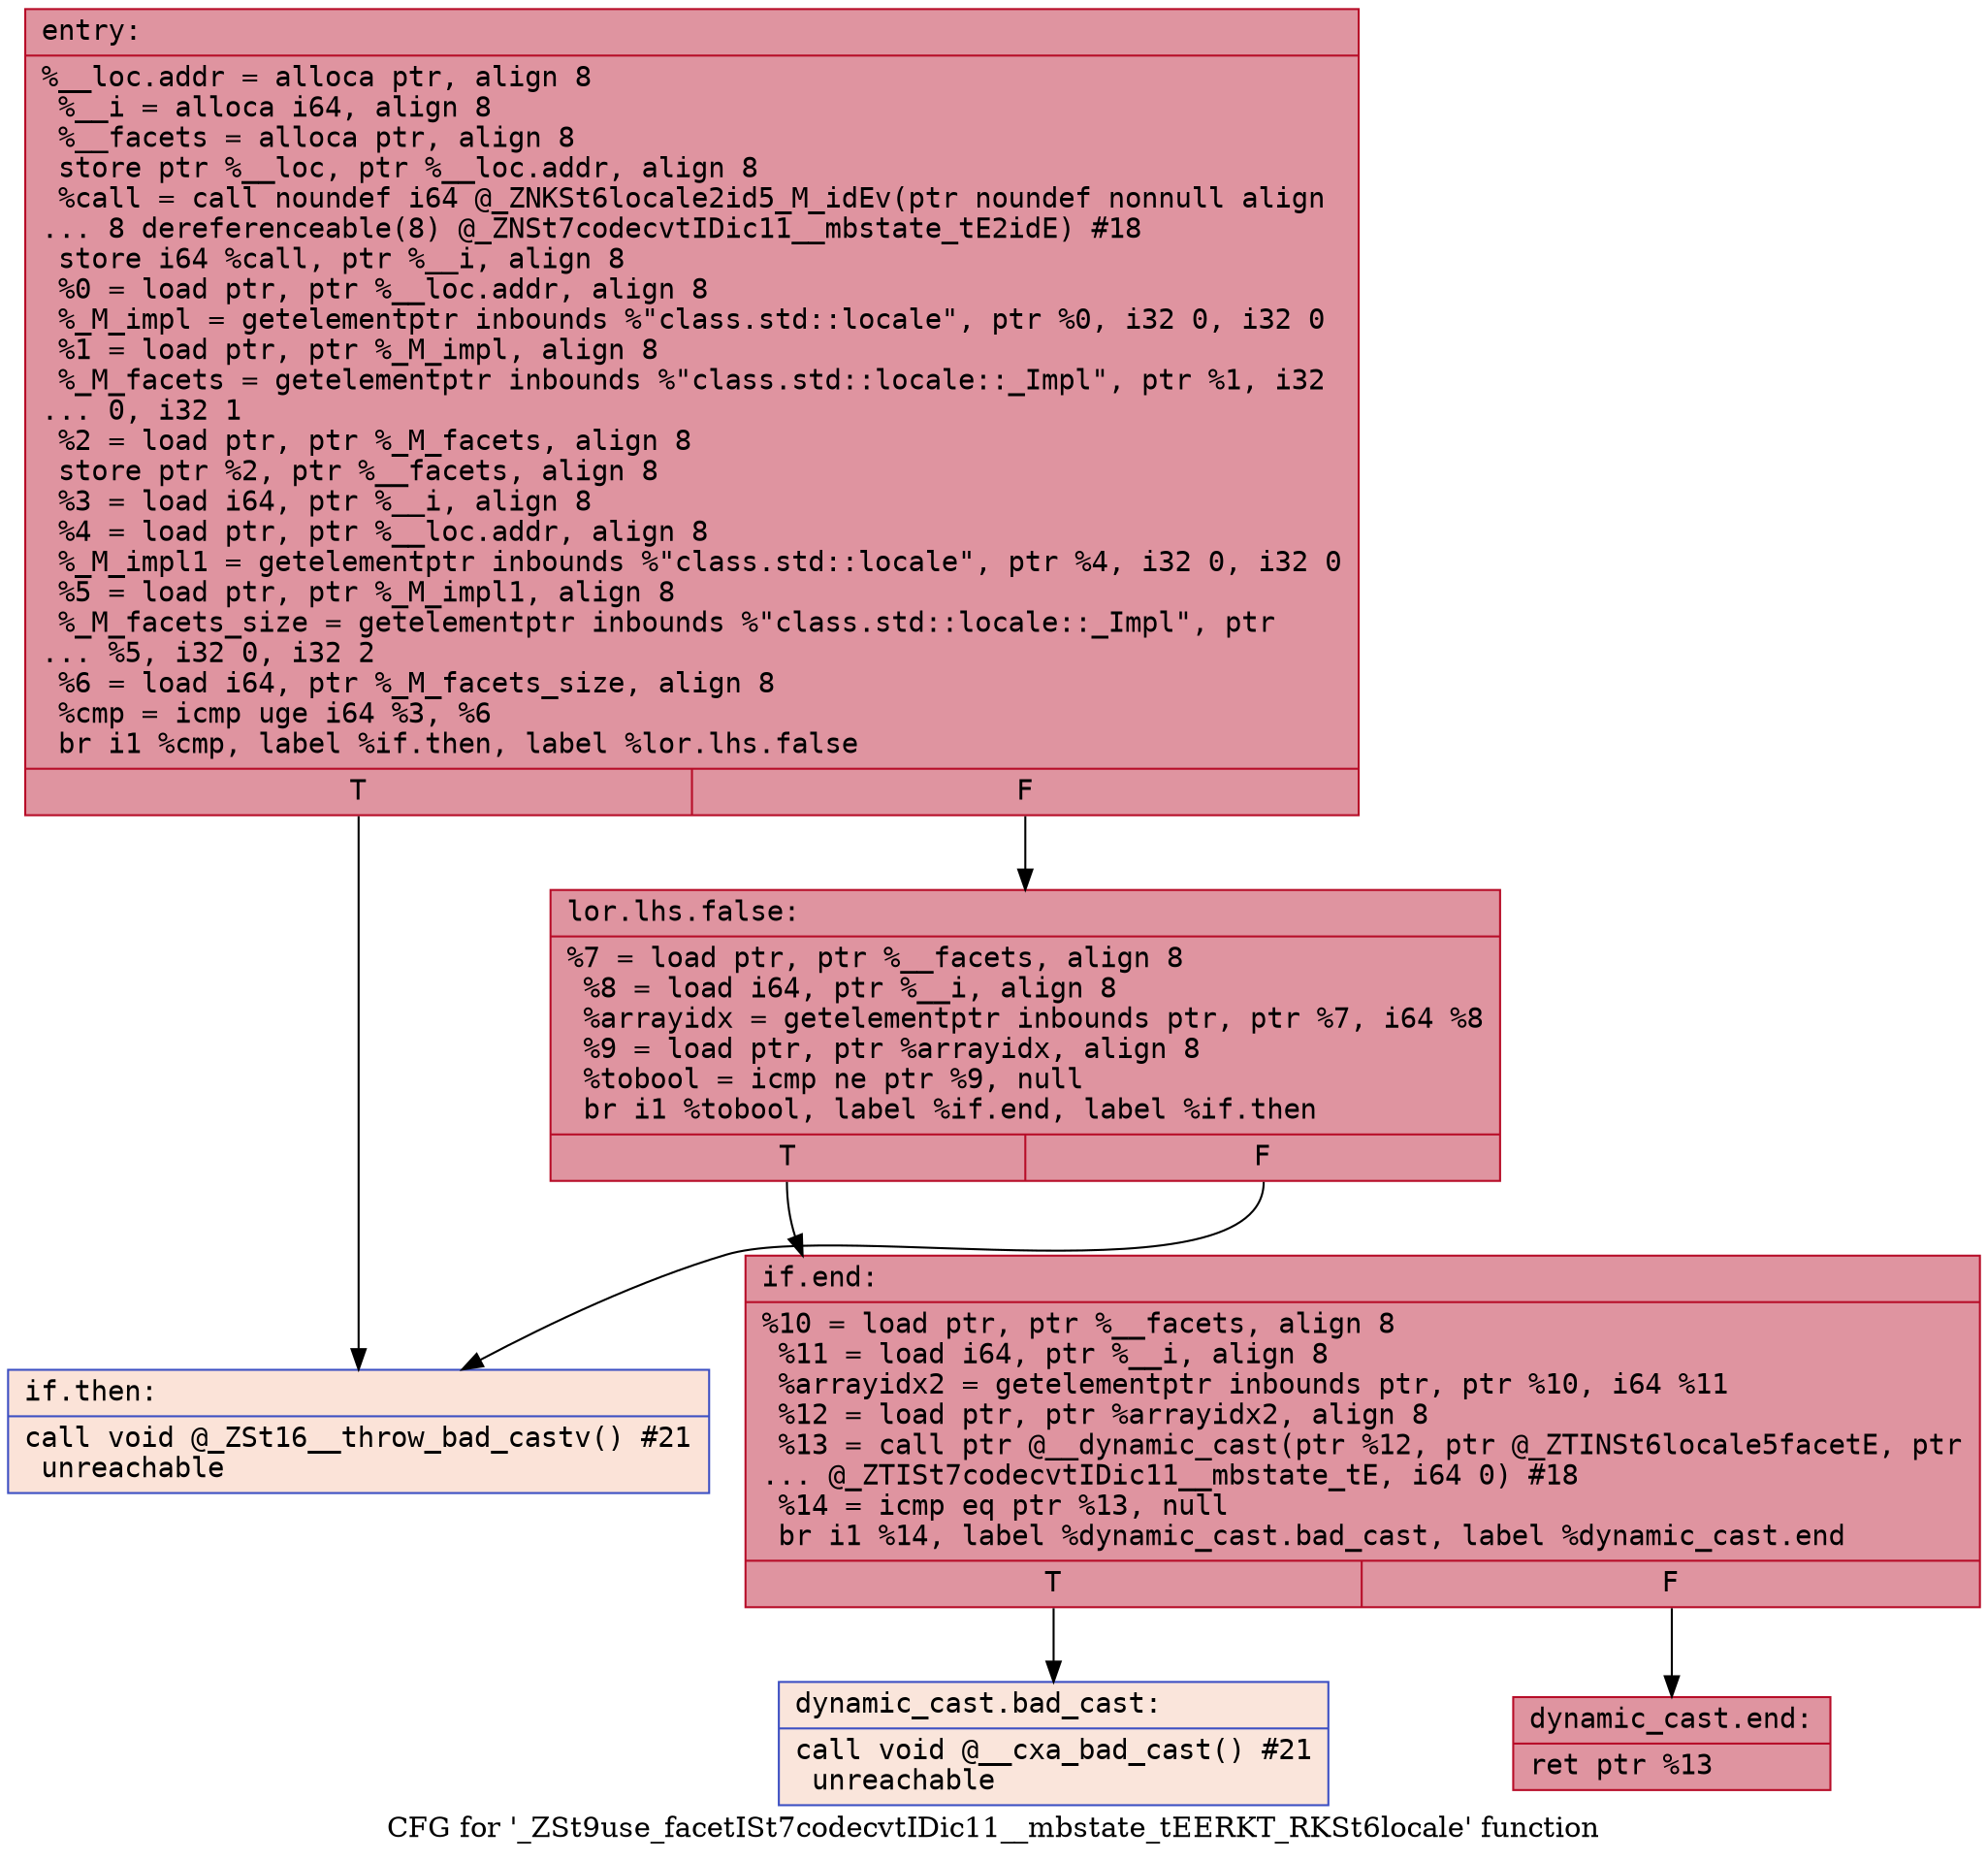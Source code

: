digraph "CFG for '_ZSt9use_facetISt7codecvtIDic11__mbstate_tEERKT_RKSt6locale' function" {
	label="CFG for '_ZSt9use_facetISt7codecvtIDic11__mbstate_tEERKT_RKSt6locale' function";

	Node0x5584169c6950 [shape=record,color="#b70d28ff", style=filled, fillcolor="#b70d2870" fontname="Courier",label="{entry:\l|  %__loc.addr = alloca ptr, align 8\l  %__i = alloca i64, align 8\l  %__facets = alloca ptr, align 8\l  store ptr %__loc, ptr %__loc.addr, align 8\l  %call = call noundef i64 @_ZNKSt6locale2id5_M_idEv(ptr noundef nonnull align\l... 8 dereferenceable(8) @_ZNSt7codecvtIDic11__mbstate_tE2idE) #18\l  store i64 %call, ptr %__i, align 8\l  %0 = load ptr, ptr %__loc.addr, align 8\l  %_M_impl = getelementptr inbounds %\"class.std::locale\", ptr %0, i32 0, i32 0\l  %1 = load ptr, ptr %_M_impl, align 8\l  %_M_facets = getelementptr inbounds %\"class.std::locale::_Impl\", ptr %1, i32\l... 0, i32 1\l  %2 = load ptr, ptr %_M_facets, align 8\l  store ptr %2, ptr %__facets, align 8\l  %3 = load i64, ptr %__i, align 8\l  %4 = load ptr, ptr %__loc.addr, align 8\l  %_M_impl1 = getelementptr inbounds %\"class.std::locale\", ptr %4, i32 0, i32 0\l  %5 = load ptr, ptr %_M_impl1, align 8\l  %_M_facets_size = getelementptr inbounds %\"class.std::locale::_Impl\", ptr\l... %5, i32 0, i32 2\l  %6 = load i64, ptr %_M_facets_size, align 8\l  %cmp = icmp uge i64 %3, %6\l  br i1 %cmp, label %if.then, label %lor.lhs.false\l|{<s0>T|<s1>F}}"];
	Node0x5584169c6950:s0 -> Node0x5584169c7870[tooltip="entry -> if.then\nProbability 0.00%" ];
	Node0x5584169c6950:s1 -> Node0x5584169c7940[tooltip="entry -> lor.lhs.false\nProbability 100.00%" ];
	Node0x5584169c7940 [shape=record,color="#b70d28ff", style=filled, fillcolor="#b70d2870" fontname="Courier",label="{lor.lhs.false:\l|  %7 = load ptr, ptr %__facets, align 8\l  %8 = load i64, ptr %__i, align 8\l  %arrayidx = getelementptr inbounds ptr, ptr %7, i64 %8\l  %9 = load ptr, ptr %arrayidx, align 8\l  %tobool = icmp ne ptr %9, null\l  br i1 %tobool, label %if.end, label %if.then\l|{<s0>T|<s1>F}}"];
	Node0x5584169c7940:s0 -> Node0x5584169c7f70[tooltip="lor.lhs.false -> if.end\nProbability 100.00%" ];
	Node0x5584169c7940:s1 -> Node0x5584169c7870[tooltip="lor.lhs.false -> if.then\nProbability 0.00%" ];
	Node0x5584169c7870 [shape=record,color="#3d50c3ff", style=filled, fillcolor="#f6bfa670" fontname="Courier",label="{if.then:\l|  call void @_ZSt16__throw_bad_castv() #21\l  unreachable\l}"];
	Node0x5584169c7f70 [shape=record,color="#b70d28ff", style=filled, fillcolor="#b70d2870" fontname="Courier",label="{if.end:\l|  %10 = load ptr, ptr %__facets, align 8\l  %11 = load i64, ptr %__i, align 8\l  %arrayidx2 = getelementptr inbounds ptr, ptr %10, i64 %11\l  %12 = load ptr, ptr %arrayidx2, align 8\l  %13 = call ptr @__dynamic_cast(ptr %12, ptr @_ZTINSt6locale5facetE, ptr\l... @_ZTISt7codecvtIDic11__mbstate_tE, i64 0) #18\l  %14 = icmp eq ptr %13, null\l  br i1 %14, label %dynamic_cast.bad_cast, label %dynamic_cast.end\l|{<s0>T|<s1>F}}"];
	Node0x5584169c7f70:s0 -> Node0x5584169c87e0[tooltip="if.end -> dynamic_cast.bad_cast\nProbability 0.00%" ];
	Node0x5584169c7f70:s1 -> Node0x5584169c8890[tooltip="if.end -> dynamic_cast.end\nProbability 100.00%" ];
	Node0x5584169c87e0 [shape=record,color="#3d50c3ff", style=filled, fillcolor="#f4c5ad70" fontname="Courier",label="{dynamic_cast.bad_cast:\l|  call void @__cxa_bad_cast() #21\l  unreachable\l}"];
	Node0x5584169c8890 [shape=record,color="#b70d28ff", style=filled, fillcolor="#b70d2870" fontname="Courier",label="{dynamic_cast.end:\l|  ret ptr %13\l}"];
}
